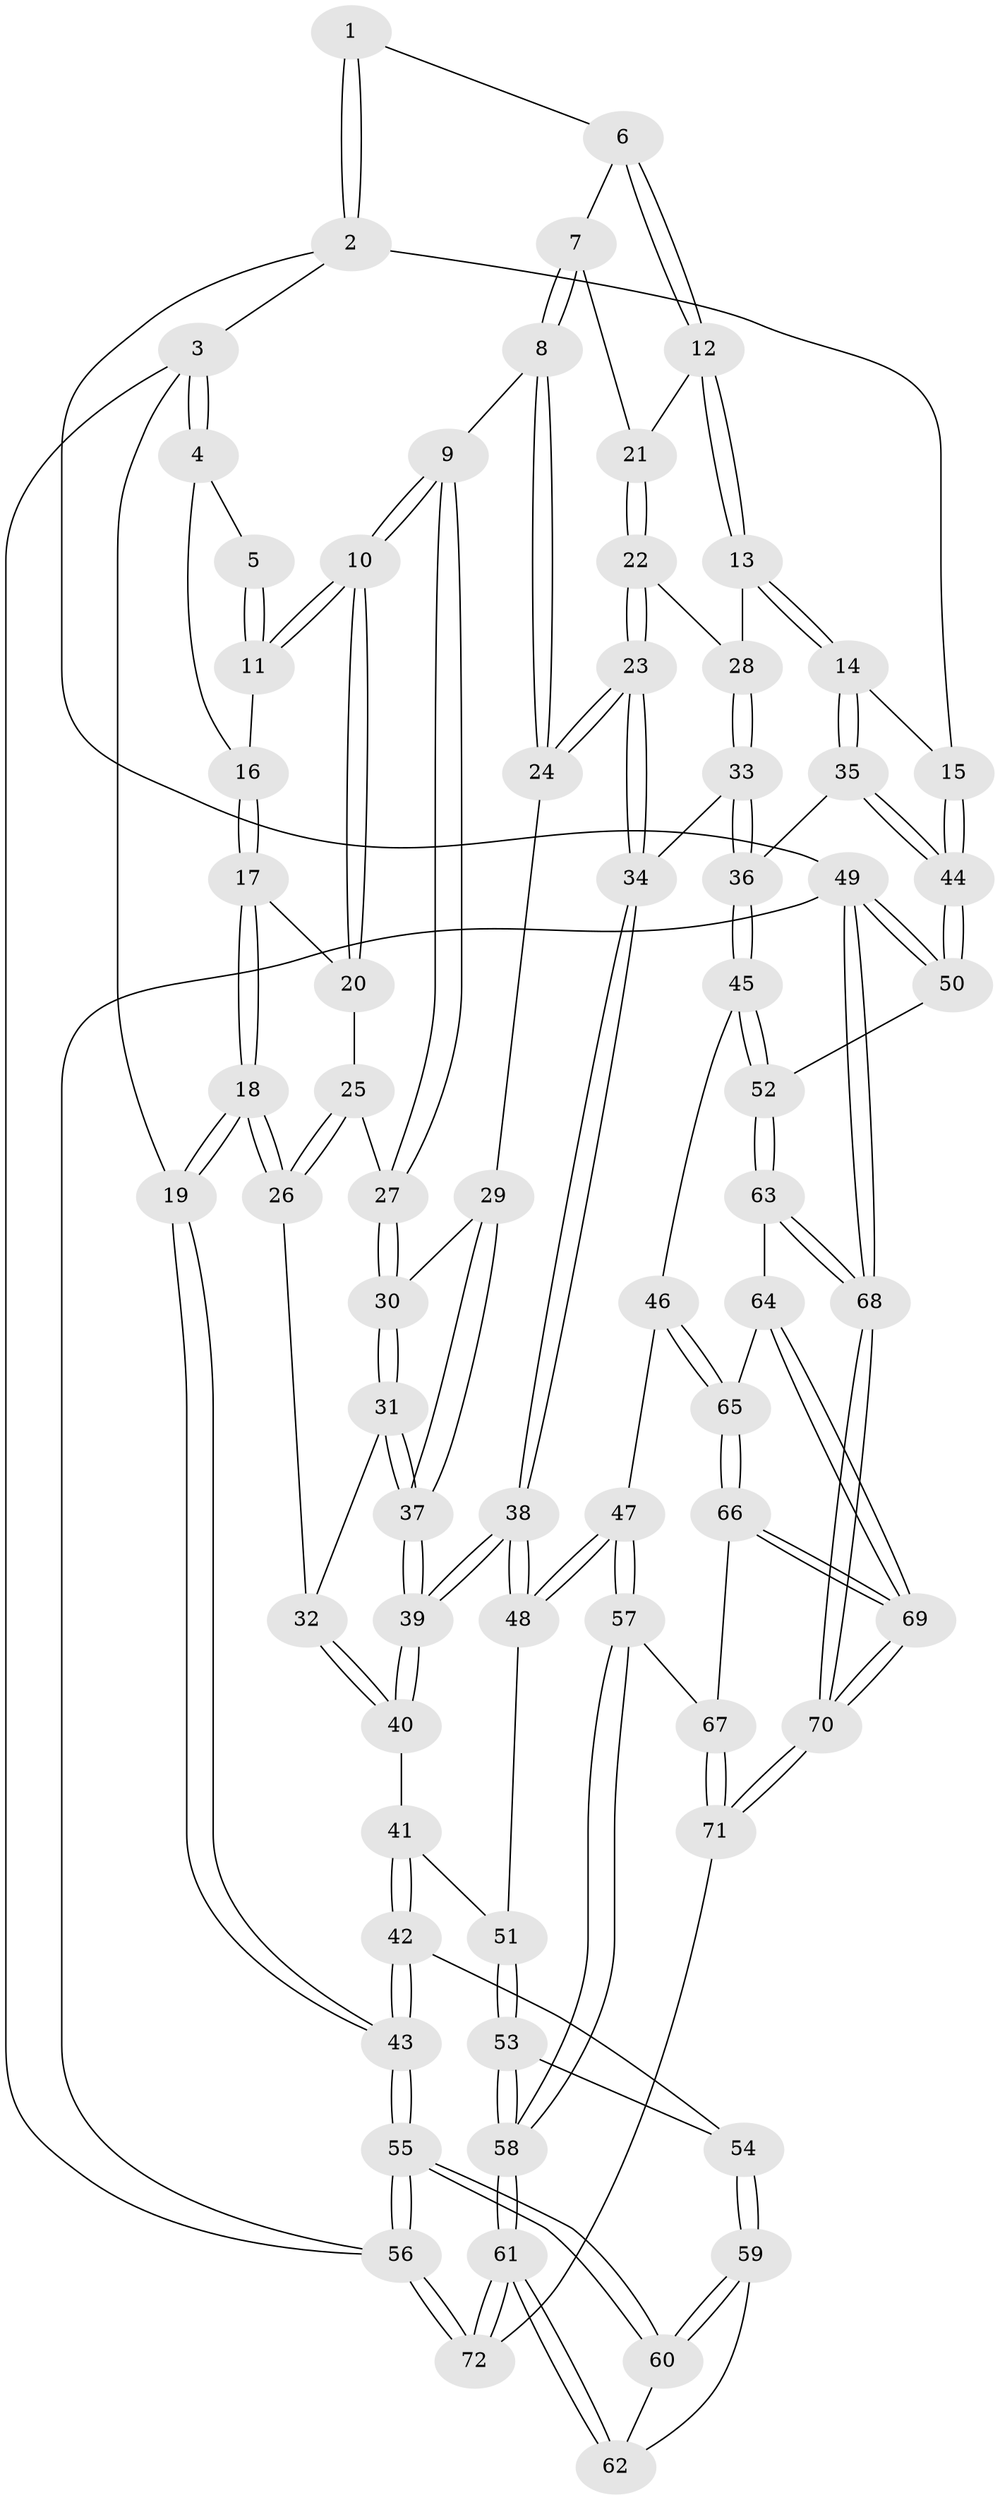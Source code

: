 // Generated by graph-tools (version 1.1) at 2025/27/03/09/25 03:27:12]
// undirected, 72 vertices, 177 edges
graph export_dot {
graph [start="1"]
  node [color=gray90,style=filled];
  1 [pos="+0.6214539502533989+0"];
  2 [pos="+1+0"];
  3 [pos="+0+0"];
  4 [pos="+0.026425341325254176+0"];
  5 [pos="+0.45138871035710265+0"];
  6 [pos="+0.6295557629071911+0"];
  7 [pos="+0.5916550642663015+0.04811317126046302"];
  8 [pos="+0.4619147372803103+0.17158585140715538"];
  9 [pos="+0.4187513725997985+0.16440000832282742"];
  10 [pos="+0.40163754975456745+0.12777973483702965"];
  11 [pos="+0.3953521652745659+0.08328142691017887"];
  12 [pos="+0.8136940402739897+0.1407760995803592"];
  13 [pos="+0.8490412966225618+0.17335689800563"];
  14 [pos="+1+0.15823616104026006"];
  15 [pos="+1+0.03305901048611186"];
  16 [pos="+0.09220047202933725+0"];
  17 [pos="+0.11230215286689658+0"];
  18 [pos="+0+0.3123363897278283"];
  19 [pos="+0+0.3925198882445468"];
  20 [pos="+0.14971523718290058+0.03122108255518757"];
  21 [pos="+0.6329004779383637+0.1263394383700773"];
  22 [pos="+0.6610769614952033+0.21288247201835922"];
  23 [pos="+0.5530731371648643+0.2991925136107721"];
  24 [pos="+0.5509781905661624+0.29795156733810657"];
  25 [pos="+0.1601032471957361+0.07847761668339184"];
  26 [pos="+0.15370418860688065+0.27089258390423754"];
  27 [pos="+0.3642791065734515+0.20384118821181904"];
  28 [pos="+0.7823834145403197+0.2234471667738274"];
  29 [pos="+0.4255261128915015+0.3515205977679551"];
  30 [pos="+0.3146571771242165+0.27395846648298666"];
  31 [pos="+0.2625962211554467+0.30538859840009447"];
  32 [pos="+0.21413479807484154+0.31173950131534156"];
  33 [pos="+0.721846448460513+0.4468522425193305"];
  34 [pos="+0.5898143092113824+0.3761424993364978"];
  35 [pos="+0.8803351483852702+0.4352180238944096"];
  36 [pos="+0.7586506212052728+0.50436801130976"];
  37 [pos="+0.39076300628125926+0.47698118134984996"];
  38 [pos="+0.40625687277104844+0.5522342346795642"];
  39 [pos="+0.40583832104183815+0.5515737965400337"];
  40 [pos="+0.19515235950675158+0.447645286669736"];
  41 [pos="+0.10089710693085484+0.5386850631884337"];
  42 [pos="+0.02794923912494758+0.5815906944303526"];
  43 [pos="+0+0.5520973192455514"];
  44 [pos="+1+0.5289123121245395"];
  45 [pos="+0.7577868247955554+0.5173152285035544"];
  46 [pos="+0.47114979074166113+0.6245598357202659"];
  47 [pos="+0.4341126863083958+0.6093826535842498"];
  48 [pos="+0.4083609015191297+0.5725275071963193"];
  49 [pos="+1+1"];
  50 [pos="+1+0.5822994853419003"];
  51 [pos="+0.34408629769310045+0.5920809736265334"];
  52 [pos="+0.8107124651680792+0.6523156903258182"];
  53 [pos="+0.1964771867933305+0.6855877800944059"];
  54 [pos="+0.09608178971869155+0.6442566290183618"];
  55 [pos="+0+0.8936003978850909"];
  56 [pos="+0+1"];
  57 [pos="+0.33945602893588755+0.8020203343647344"];
  58 [pos="+0.27256857983717747+0.8320590754714132"];
  59 [pos="+0.10698468149605388+0.7614844530873168"];
  60 [pos="+0+0.8571579942491754"];
  61 [pos="+0.2293694605626879+0.9005491762110915"];
  62 [pos="+0.13200047890373615+0.845909171006189"];
  63 [pos="+0.8078346019078829+0.6674176783517265"];
  64 [pos="+0.6327781495734941+0.782291637862213"];
  65 [pos="+0.5563345601360851+0.7398653751135875"];
  66 [pos="+0.4477144360563865+0.8520352087063296"];
  67 [pos="+0.4354938111216762+0.8547525026228683"];
  68 [pos="+1+1"];
  69 [pos="+0.6348010723370826+0.945936171019392"];
  70 [pos="+0.6929950078195622+1"];
  71 [pos="+0.4239497863074009+1"];
  72 [pos="+0.22611286344874282+1"];
  1 -- 2;
  1 -- 2;
  1 -- 6;
  2 -- 3;
  2 -- 15;
  2 -- 49;
  3 -- 4;
  3 -- 4;
  3 -- 19;
  3 -- 56;
  4 -- 5;
  4 -- 16;
  5 -- 11;
  5 -- 11;
  6 -- 7;
  6 -- 12;
  6 -- 12;
  7 -- 8;
  7 -- 8;
  7 -- 21;
  8 -- 9;
  8 -- 24;
  8 -- 24;
  9 -- 10;
  9 -- 10;
  9 -- 27;
  9 -- 27;
  10 -- 11;
  10 -- 11;
  10 -- 20;
  10 -- 20;
  11 -- 16;
  12 -- 13;
  12 -- 13;
  12 -- 21;
  13 -- 14;
  13 -- 14;
  13 -- 28;
  14 -- 15;
  14 -- 35;
  14 -- 35;
  15 -- 44;
  15 -- 44;
  16 -- 17;
  16 -- 17;
  17 -- 18;
  17 -- 18;
  17 -- 20;
  18 -- 19;
  18 -- 19;
  18 -- 26;
  18 -- 26;
  19 -- 43;
  19 -- 43;
  20 -- 25;
  21 -- 22;
  21 -- 22;
  22 -- 23;
  22 -- 23;
  22 -- 28;
  23 -- 24;
  23 -- 24;
  23 -- 34;
  23 -- 34;
  24 -- 29;
  25 -- 26;
  25 -- 26;
  25 -- 27;
  26 -- 32;
  27 -- 30;
  27 -- 30;
  28 -- 33;
  28 -- 33;
  29 -- 30;
  29 -- 37;
  29 -- 37;
  30 -- 31;
  30 -- 31;
  31 -- 32;
  31 -- 37;
  31 -- 37;
  32 -- 40;
  32 -- 40;
  33 -- 34;
  33 -- 36;
  33 -- 36;
  34 -- 38;
  34 -- 38;
  35 -- 36;
  35 -- 44;
  35 -- 44;
  36 -- 45;
  36 -- 45;
  37 -- 39;
  37 -- 39;
  38 -- 39;
  38 -- 39;
  38 -- 48;
  38 -- 48;
  39 -- 40;
  39 -- 40;
  40 -- 41;
  41 -- 42;
  41 -- 42;
  41 -- 51;
  42 -- 43;
  42 -- 43;
  42 -- 54;
  43 -- 55;
  43 -- 55;
  44 -- 50;
  44 -- 50;
  45 -- 46;
  45 -- 52;
  45 -- 52;
  46 -- 47;
  46 -- 65;
  46 -- 65;
  47 -- 48;
  47 -- 48;
  47 -- 57;
  47 -- 57;
  48 -- 51;
  49 -- 50;
  49 -- 50;
  49 -- 68;
  49 -- 68;
  49 -- 56;
  50 -- 52;
  51 -- 53;
  51 -- 53;
  52 -- 63;
  52 -- 63;
  53 -- 54;
  53 -- 58;
  53 -- 58;
  54 -- 59;
  54 -- 59;
  55 -- 56;
  55 -- 56;
  55 -- 60;
  55 -- 60;
  56 -- 72;
  56 -- 72;
  57 -- 58;
  57 -- 58;
  57 -- 67;
  58 -- 61;
  58 -- 61;
  59 -- 60;
  59 -- 60;
  59 -- 62;
  60 -- 62;
  61 -- 62;
  61 -- 62;
  61 -- 72;
  61 -- 72;
  63 -- 64;
  63 -- 68;
  63 -- 68;
  64 -- 65;
  64 -- 69;
  64 -- 69;
  65 -- 66;
  65 -- 66;
  66 -- 67;
  66 -- 69;
  66 -- 69;
  67 -- 71;
  67 -- 71;
  68 -- 70;
  68 -- 70;
  69 -- 70;
  69 -- 70;
  70 -- 71;
  70 -- 71;
  71 -- 72;
}
